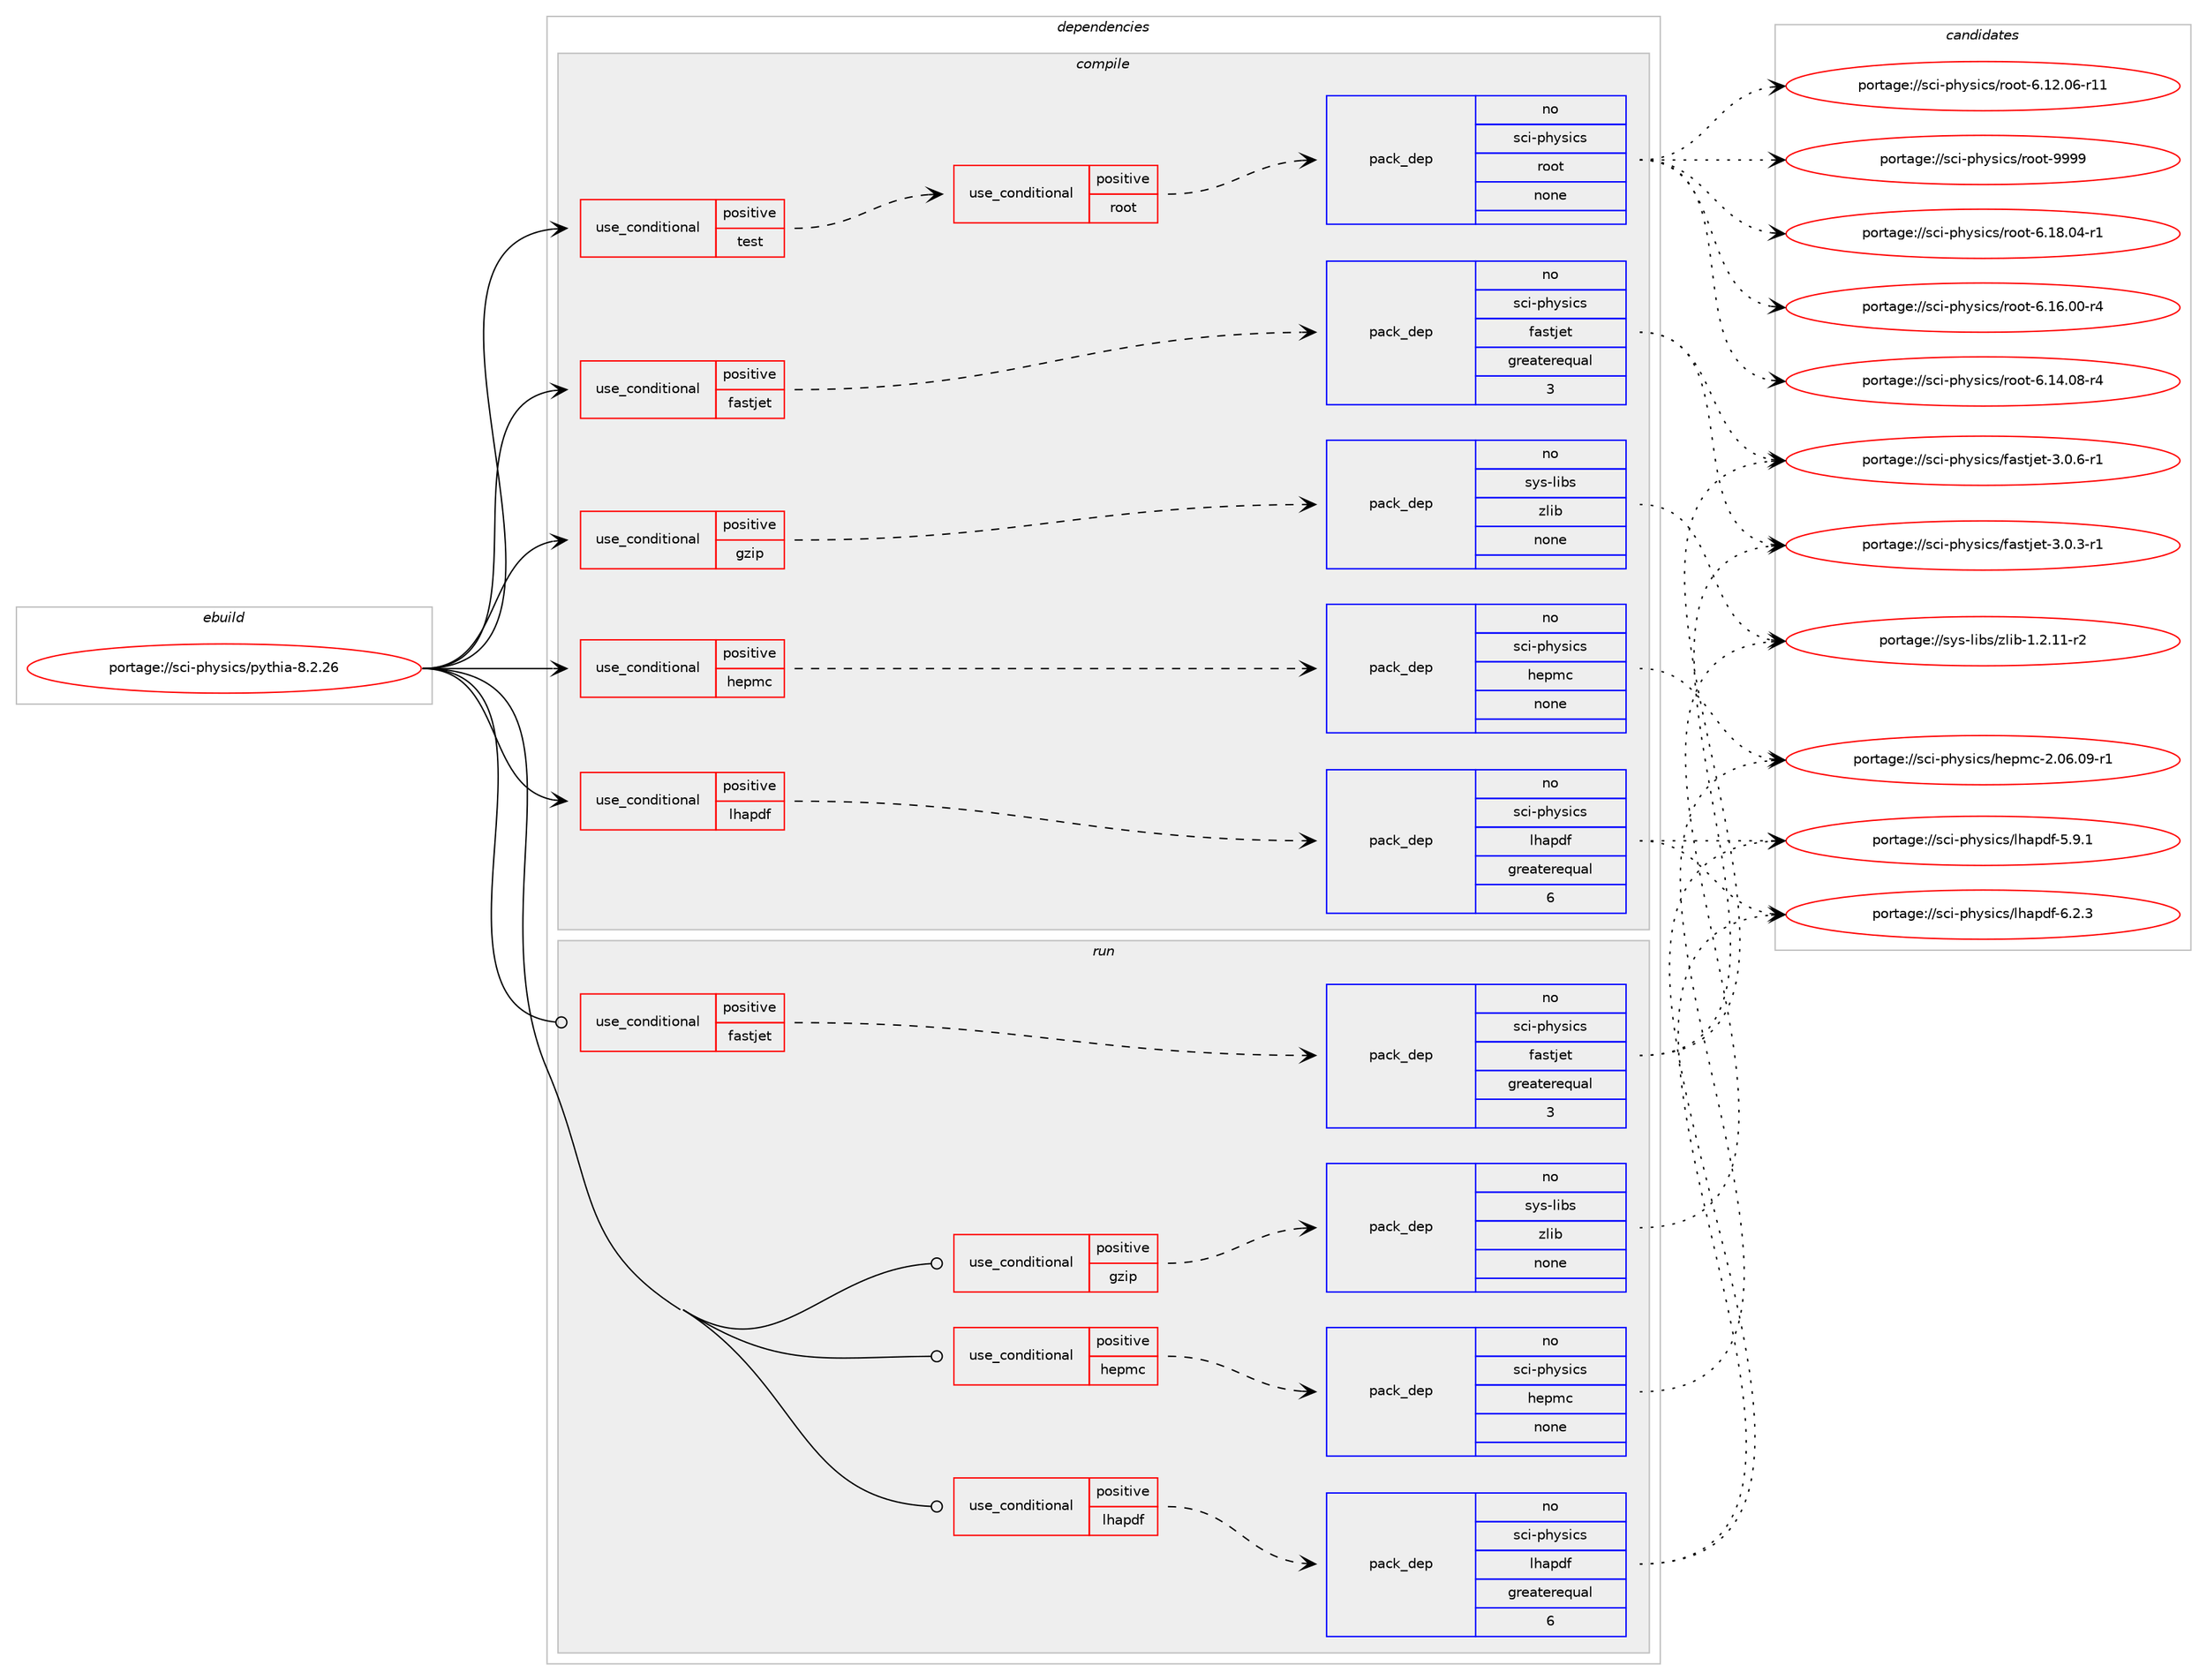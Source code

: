 digraph prolog {

# *************
# Graph options
# *************

newrank=true;
concentrate=true;
compound=true;
graph [rankdir=LR,fontname=Helvetica,fontsize=10,ranksep=1.5];#, ranksep=2.5, nodesep=0.2];
edge  [arrowhead=vee];
node  [fontname=Helvetica,fontsize=10];

# **********
# The ebuild
# **********

subgraph cluster_leftcol {
color=gray;
rank=same;
label=<<i>ebuild</i>>;
id [label="portage://sci-physics/pythia-8.2.26", color=red, width=4, href="../sci-physics/pythia-8.2.26.svg"];
}

# ****************
# The dependencies
# ****************

subgraph cluster_midcol {
color=gray;
label=<<i>dependencies</i>>;
subgraph cluster_compile {
fillcolor="#eeeeee";
style=filled;
label=<<i>compile</i>>;
subgraph cond16649 {
dependency86567 [label=<<TABLE BORDER="0" CELLBORDER="1" CELLSPACING="0" CELLPADDING="4"><TR><TD ROWSPAN="3" CELLPADDING="10">use_conditional</TD></TR><TR><TD>positive</TD></TR><TR><TD>fastjet</TD></TR></TABLE>>, shape=none, color=red];
subgraph pack68485 {
dependency86568 [label=<<TABLE BORDER="0" CELLBORDER="1" CELLSPACING="0" CELLPADDING="4" WIDTH="220"><TR><TD ROWSPAN="6" CELLPADDING="30">pack_dep</TD></TR><TR><TD WIDTH="110">no</TD></TR><TR><TD>sci-physics</TD></TR><TR><TD>fastjet</TD></TR><TR><TD>greaterequal</TD></TR><TR><TD>3</TD></TR></TABLE>>, shape=none, color=blue];
}
dependency86567:e -> dependency86568:w [weight=20,style="dashed",arrowhead="vee"];
}
id:e -> dependency86567:w [weight=20,style="solid",arrowhead="vee"];
subgraph cond16650 {
dependency86569 [label=<<TABLE BORDER="0" CELLBORDER="1" CELLSPACING="0" CELLPADDING="4"><TR><TD ROWSPAN="3" CELLPADDING="10">use_conditional</TD></TR><TR><TD>positive</TD></TR><TR><TD>gzip</TD></TR></TABLE>>, shape=none, color=red];
subgraph pack68486 {
dependency86570 [label=<<TABLE BORDER="0" CELLBORDER="1" CELLSPACING="0" CELLPADDING="4" WIDTH="220"><TR><TD ROWSPAN="6" CELLPADDING="30">pack_dep</TD></TR><TR><TD WIDTH="110">no</TD></TR><TR><TD>sys-libs</TD></TR><TR><TD>zlib</TD></TR><TR><TD>none</TD></TR><TR><TD></TD></TR></TABLE>>, shape=none, color=blue];
}
dependency86569:e -> dependency86570:w [weight=20,style="dashed",arrowhead="vee"];
}
id:e -> dependency86569:w [weight=20,style="solid",arrowhead="vee"];
subgraph cond16651 {
dependency86571 [label=<<TABLE BORDER="0" CELLBORDER="1" CELLSPACING="0" CELLPADDING="4"><TR><TD ROWSPAN="3" CELLPADDING="10">use_conditional</TD></TR><TR><TD>positive</TD></TR><TR><TD>hepmc</TD></TR></TABLE>>, shape=none, color=red];
subgraph pack68487 {
dependency86572 [label=<<TABLE BORDER="0" CELLBORDER="1" CELLSPACING="0" CELLPADDING="4" WIDTH="220"><TR><TD ROWSPAN="6" CELLPADDING="30">pack_dep</TD></TR><TR><TD WIDTH="110">no</TD></TR><TR><TD>sci-physics</TD></TR><TR><TD>hepmc</TD></TR><TR><TD>none</TD></TR><TR><TD></TD></TR></TABLE>>, shape=none, color=blue];
}
dependency86571:e -> dependency86572:w [weight=20,style="dashed",arrowhead="vee"];
}
id:e -> dependency86571:w [weight=20,style="solid",arrowhead="vee"];
subgraph cond16652 {
dependency86573 [label=<<TABLE BORDER="0" CELLBORDER="1" CELLSPACING="0" CELLPADDING="4"><TR><TD ROWSPAN="3" CELLPADDING="10">use_conditional</TD></TR><TR><TD>positive</TD></TR><TR><TD>lhapdf</TD></TR></TABLE>>, shape=none, color=red];
subgraph pack68488 {
dependency86574 [label=<<TABLE BORDER="0" CELLBORDER="1" CELLSPACING="0" CELLPADDING="4" WIDTH="220"><TR><TD ROWSPAN="6" CELLPADDING="30">pack_dep</TD></TR><TR><TD WIDTH="110">no</TD></TR><TR><TD>sci-physics</TD></TR><TR><TD>lhapdf</TD></TR><TR><TD>greaterequal</TD></TR><TR><TD>6</TD></TR></TABLE>>, shape=none, color=blue];
}
dependency86573:e -> dependency86574:w [weight=20,style="dashed",arrowhead="vee"];
}
id:e -> dependency86573:w [weight=20,style="solid",arrowhead="vee"];
subgraph cond16653 {
dependency86575 [label=<<TABLE BORDER="0" CELLBORDER="1" CELLSPACING="0" CELLPADDING="4"><TR><TD ROWSPAN="3" CELLPADDING="10">use_conditional</TD></TR><TR><TD>positive</TD></TR><TR><TD>test</TD></TR></TABLE>>, shape=none, color=red];
subgraph cond16654 {
dependency86576 [label=<<TABLE BORDER="0" CELLBORDER="1" CELLSPACING="0" CELLPADDING="4"><TR><TD ROWSPAN="3" CELLPADDING="10">use_conditional</TD></TR><TR><TD>positive</TD></TR><TR><TD>root</TD></TR></TABLE>>, shape=none, color=red];
subgraph pack68489 {
dependency86577 [label=<<TABLE BORDER="0" CELLBORDER="1" CELLSPACING="0" CELLPADDING="4" WIDTH="220"><TR><TD ROWSPAN="6" CELLPADDING="30">pack_dep</TD></TR><TR><TD WIDTH="110">no</TD></TR><TR><TD>sci-physics</TD></TR><TR><TD>root</TD></TR><TR><TD>none</TD></TR><TR><TD></TD></TR></TABLE>>, shape=none, color=blue];
}
dependency86576:e -> dependency86577:w [weight=20,style="dashed",arrowhead="vee"];
}
dependency86575:e -> dependency86576:w [weight=20,style="dashed",arrowhead="vee"];
}
id:e -> dependency86575:w [weight=20,style="solid",arrowhead="vee"];
}
subgraph cluster_compileandrun {
fillcolor="#eeeeee";
style=filled;
label=<<i>compile and run</i>>;
}
subgraph cluster_run {
fillcolor="#eeeeee";
style=filled;
label=<<i>run</i>>;
subgraph cond16655 {
dependency86578 [label=<<TABLE BORDER="0" CELLBORDER="1" CELLSPACING="0" CELLPADDING="4"><TR><TD ROWSPAN="3" CELLPADDING="10">use_conditional</TD></TR><TR><TD>positive</TD></TR><TR><TD>fastjet</TD></TR></TABLE>>, shape=none, color=red];
subgraph pack68490 {
dependency86579 [label=<<TABLE BORDER="0" CELLBORDER="1" CELLSPACING="0" CELLPADDING="4" WIDTH="220"><TR><TD ROWSPAN="6" CELLPADDING="30">pack_dep</TD></TR><TR><TD WIDTH="110">no</TD></TR><TR><TD>sci-physics</TD></TR><TR><TD>fastjet</TD></TR><TR><TD>greaterequal</TD></TR><TR><TD>3</TD></TR></TABLE>>, shape=none, color=blue];
}
dependency86578:e -> dependency86579:w [weight=20,style="dashed",arrowhead="vee"];
}
id:e -> dependency86578:w [weight=20,style="solid",arrowhead="odot"];
subgraph cond16656 {
dependency86580 [label=<<TABLE BORDER="0" CELLBORDER="1" CELLSPACING="0" CELLPADDING="4"><TR><TD ROWSPAN="3" CELLPADDING="10">use_conditional</TD></TR><TR><TD>positive</TD></TR><TR><TD>gzip</TD></TR></TABLE>>, shape=none, color=red];
subgraph pack68491 {
dependency86581 [label=<<TABLE BORDER="0" CELLBORDER="1" CELLSPACING="0" CELLPADDING="4" WIDTH="220"><TR><TD ROWSPAN="6" CELLPADDING="30">pack_dep</TD></TR><TR><TD WIDTH="110">no</TD></TR><TR><TD>sys-libs</TD></TR><TR><TD>zlib</TD></TR><TR><TD>none</TD></TR><TR><TD></TD></TR></TABLE>>, shape=none, color=blue];
}
dependency86580:e -> dependency86581:w [weight=20,style="dashed",arrowhead="vee"];
}
id:e -> dependency86580:w [weight=20,style="solid",arrowhead="odot"];
subgraph cond16657 {
dependency86582 [label=<<TABLE BORDER="0" CELLBORDER="1" CELLSPACING="0" CELLPADDING="4"><TR><TD ROWSPAN="3" CELLPADDING="10">use_conditional</TD></TR><TR><TD>positive</TD></TR><TR><TD>hepmc</TD></TR></TABLE>>, shape=none, color=red];
subgraph pack68492 {
dependency86583 [label=<<TABLE BORDER="0" CELLBORDER="1" CELLSPACING="0" CELLPADDING="4" WIDTH="220"><TR><TD ROWSPAN="6" CELLPADDING="30">pack_dep</TD></TR><TR><TD WIDTH="110">no</TD></TR><TR><TD>sci-physics</TD></TR><TR><TD>hepmc</TD></TR><TR><TD>none</TD></TR><TR><TD></TD></TR></TABLE>>, shape=none, color=blue];
}
dependency86582:e -> dependency86583:w [weight=20,style="dashed",arrowhead="vee"];
}
id:e -> dependency86582:w [weight=20,style="solid",arrowhead="odot"];
subgraph cond16658 {
dependency86584 [label=<<TABLE BORDER="0" CELLBORDER="1" CELLSPACING="0" CELLPADDING="4"><TR><TD ROWSPAN="3" CELLPADDING="10">use_conditional</TD></TR><TR><TD>positive</TD></TR><TR><TD>lhapdf</TD></TR></TABLE>>, shape=none, color=red];
subgraph pack68493 {
dependency86585 [label=<<TABLE BORDER="0" CELLBORDER="1" CELLSPACING="0" CELLPADDING="4" WIDTH="220"><TR><TD ROWSPAN="6" CELLPADDING="30">pack_dep</TD></TR><TR><TD WIDTH="110">no</TD></TR><TR><TD>sci-physics</TD></TR><TR><TD>lhapdf</TD></TR><TR><TD>greaterequal</TD></TR><TR><TD>6</TD></TR></TABLE>>, shape=none, color=blue];
}
dependency86584:e -> dependency86585:w [weight=20,style="dashed",arrowhead="vee"];
}
id:e -> dependency86584:w [weight=20,style="solid",arrowhead="odot"];
}
}

# **************
# The candidates
# **************

subgraph cluster_choices {
rank=same;
color=gray;
label=<<i>candidates</i>>;

subgraph choice68485 {
color=black;
nodesep=1;
choice11599105451121041211151059911547102971151161061011164551464846544511449 [label="portage://sci-physics/fastjet-3.0.6-r1", color=red, width=4,href="../sci-physics/fastjet-3.0.6-r1.svg"];
choice11599105451121041211151059911547102971151161061011164551464846514511449 [label="portage://sci-physics/fastjet-3.0.3-r1", color=red, width=4,href="../sci-physics/fastjet-3.0.3-r1.svg"];
dependency86568:e -> choice11599105451121041211151059911547102971151161061011164551464846544511449:w [style=dotted,weight="100"];
dependency86568:e -> choice11599105451121041211151059911547102971151161061011164551464846514511449:w [style=dotted,weight="100"];
}
subgraph choice68486 {
color=black;
nodesep=1;
choice11512111545108105981154712210810598454946504649494511450 [label="portage://sys-libs/zlib-1.2.11-r2", color=red, width=4,href="../sys-libs/zlib-1.2.11-r2.svg"];
dependency86570:e -> choice11512111545108105981154712210810598454946504649494511450:w [style=dotted,weight="100"];
}
subgraph choice68487 {
color=black;
nodesep=1;
choice115991054511210412111510599115471041011121099945504648544648574511449 [label="portage://sci-physics/hepmc-2.06.09-r1", color=red, width=4,href="../sci-physics/hepmc-2.06.09-r1.svg"];
dependency86572:e -> choice115991054511210412111510599115471041011121099945504648544648574511449:w [style=dotted,weight="100"];
}
subgraph choice68488 {
color=black;
nodesep=1;
choice1159910545112104121115105991154710810497112100102455446504651 [label="portage://sci-physics/lhapdf-6.2.3", color=red, width=4,href="../sci-physics/lhapdf-6.2.3.svg"];
choice1159910545112104121115105991154710810497112100102455346574649 [label="portage://sci-physics/lhapdf-5.9.1", color=red, width=4,href="../sci-physics/lhapdf-5.9.1.svg"];
dependency86574:e -> choice1159910545112104121115105991154710810497112100102455446504651:w [style=dotted,weight="100"];
dependency86574:e -> choice1159910545112104121115105991154710810497112100102455346574649:w [style=dotted,weight="100"];
}
subgraph choice68489 {
color=black;
nodesep=1;
choice115991054511210412111510599115471141111111164557575757 [label="portage://sci-physics/root-9999", color=red, width=4,href="../sci-physics/root-9999.svg"];
choice1159910545112104121115105991154711411111111645544649564648524511449 [label="portage://sci-physics/root-6.18.04-r1", color=red, width=4,href="../sci-physics/root-6.18.04-r1.svg"];
choice1159910545112104121115105991154711411111111645544649544648484511452 [label="portage://sci-physics/root-6.16.00-r4", color=red, width=4,href="../sci-physics/root-6.16.00-r4.svg"];
choice1159910545112104121115105991154711411111111645544649524648564511452 [label="portage://sci-physics/root-6.14.08-r4", color=red, width=4,href="../sci-physics/root-6.14.08-r4.svg"];
choice115991054511210412111510599115471141111111164554464950464854451144949 [label="portage://sci-physics/root-6.12.06-r11", color=red, width=4,href="../sci-physics/root-6.12.06-r11.svg"];
dependency86577:e -> choice115991054511210412111510599115471141111111164557575757:w [style=dotted,weight="100"];
dependency86577:e -> choice1159910545112104121115105991154711411111111645544649564648524511449:w [style=dotted,weight="100"];
dependency86577:e -> choice1159910545112104121115105991154711411111111645544649544648484511452:w [style=dotted,weight="100"];
dependency86577:e -> choice1159910545112104121115105991154711411111111645544649524648564511452:w [style=dotted,weight="100"];
dependency86577:e -> choice115991054511210412111510599115471141111111164554464950464854451144949:w [style=dotted,weight="100"];
}
subgraph choice68490 {
color=black;
nodesep=1;
choice11599105451121041211151059911547102971151161061011164551464846544511449 [label="portage://sci-physics/fastjet-3.0.6-r1", color=red, width=4,href="../sci-physics/fastjet-3.0.6-r1.svg"];
choice11599105451121041211151059911547102971151161061011164551464846514511449 [label="portage://sci-physics/fastjet-3.0.3-r1", color=red, width=4,href="../sci-physics/fastjet-3.0.3-r1.svg"];
dependency86579:e -> choice11599105451121041211151059911547102971151161061011164551464846544511449:w [style=dotted,weight="100"];
dependency86579:e -> choice11599105451121041211151059911547102971151161061011164551464846514511449:w [style=dotted,weight="100"];
}
subgraph choice68491 {
color=black;
nodesep=1;
choice11512111545108105981154712210810598454946504649494511450 [label="portage://sys-libs/zlib-1.2.11-r2", color=red, width=4,href="../sys-libs/zlib-1.2.11-r2.svg"];
dependency86581:e -> choice11512111545108105981154712210810598454946504649494511450:w [style=dotted,weight="100"];
}
subgraph choice68492 {
color=black;
nodesep=1;
choice115991054511210412111510599115471041011121099945504648544648574511449 [label="portage://sci-physics/hepmc-2.06.09-r1", color=red, width=4,href="../sci-physics/hepmc-2.06.09-r1.svg"];
dependency86583:e -> choice115991054511210412111510599115471041011121099945504648544648574511449:w [style=dotted,weight="100"];
}
subgraph choice68493 {
color=black;
nodesep=1;
choice1159910545112104121115105991154710810497112100102455446504651 [label="portage://sci-physics/lhapdf-6.2.3", color=red, width=4,href="../sci-physics/lhapdf-6.2.3.svg"];
choice1159910545112104121115105991154710810497112100102455346574649 [label="portage://sci-physics/lhapdf-5.9.1", color=red, width=4,href="../sci-physics/lhapdf-5.9.1.svg"];
dependency86585:e -> choice1159910545112104121115105991154710810497112100102455446504651:w [style=dotted,weight="100"];
dependency86585:e -> choice1159910545112104121115105991154710810497112100102455346574649:w [style=dotted,weight="100"];
}
}

}
